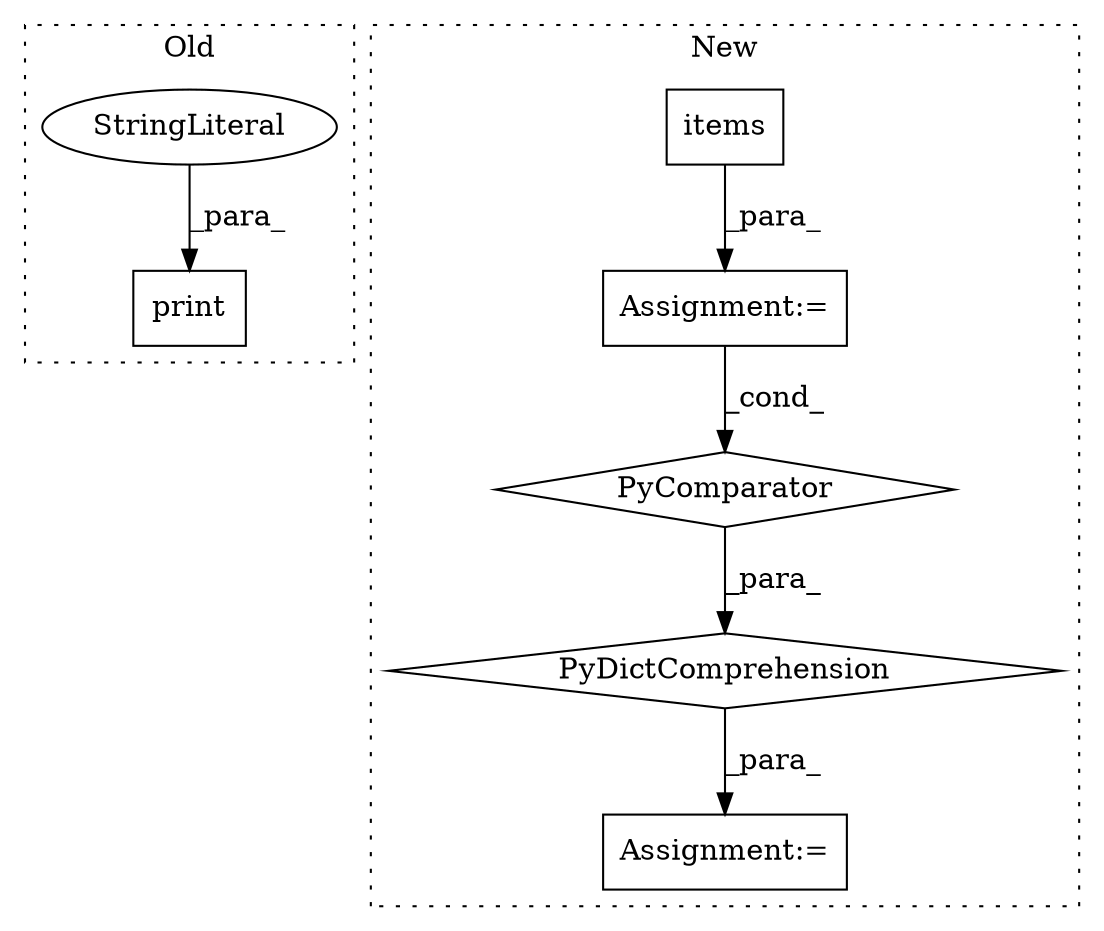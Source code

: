 digraph G {
subgraph cluster0 {
1 [label="print" a="32" s="5799,5835" l="6,1" shape="box"];
7 [label="StringLiteral" a="45" s="5805" l="30" shape="ellipse"];
label = "Old";
style="dotted";
}
subgraph cluster1 {
2 [label="PyDictComprehension" a="110" s="6085" l="176" shape="diamond"];
3 [label="Assignment:=" a="7" s="6160" l="93" shape="box"];
4 [label="PyComparator" a="113" s="6160" l="93" shape="diamond"];
5 [label="Assignment:=" a="7" s="6073" l="12" shape="box"];
6 [label="items" a="32" s="6181" l="7" shape="box"];
label = "New";
style="dotted";
}
2 -> 5 [label="_para_"];
3 -> 4 [label="_cond_"];
4 -> 2 [label="_para_"];
6 -> 3 [label="_para_"];
7 -> 1 [label="_para_"];
}